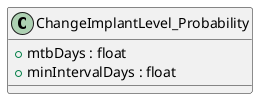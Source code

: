 @startuml
class ChangeImplantLevel_Probability {
    + mtbDays : float
    + minIntervalDays : float
}
@enduml
